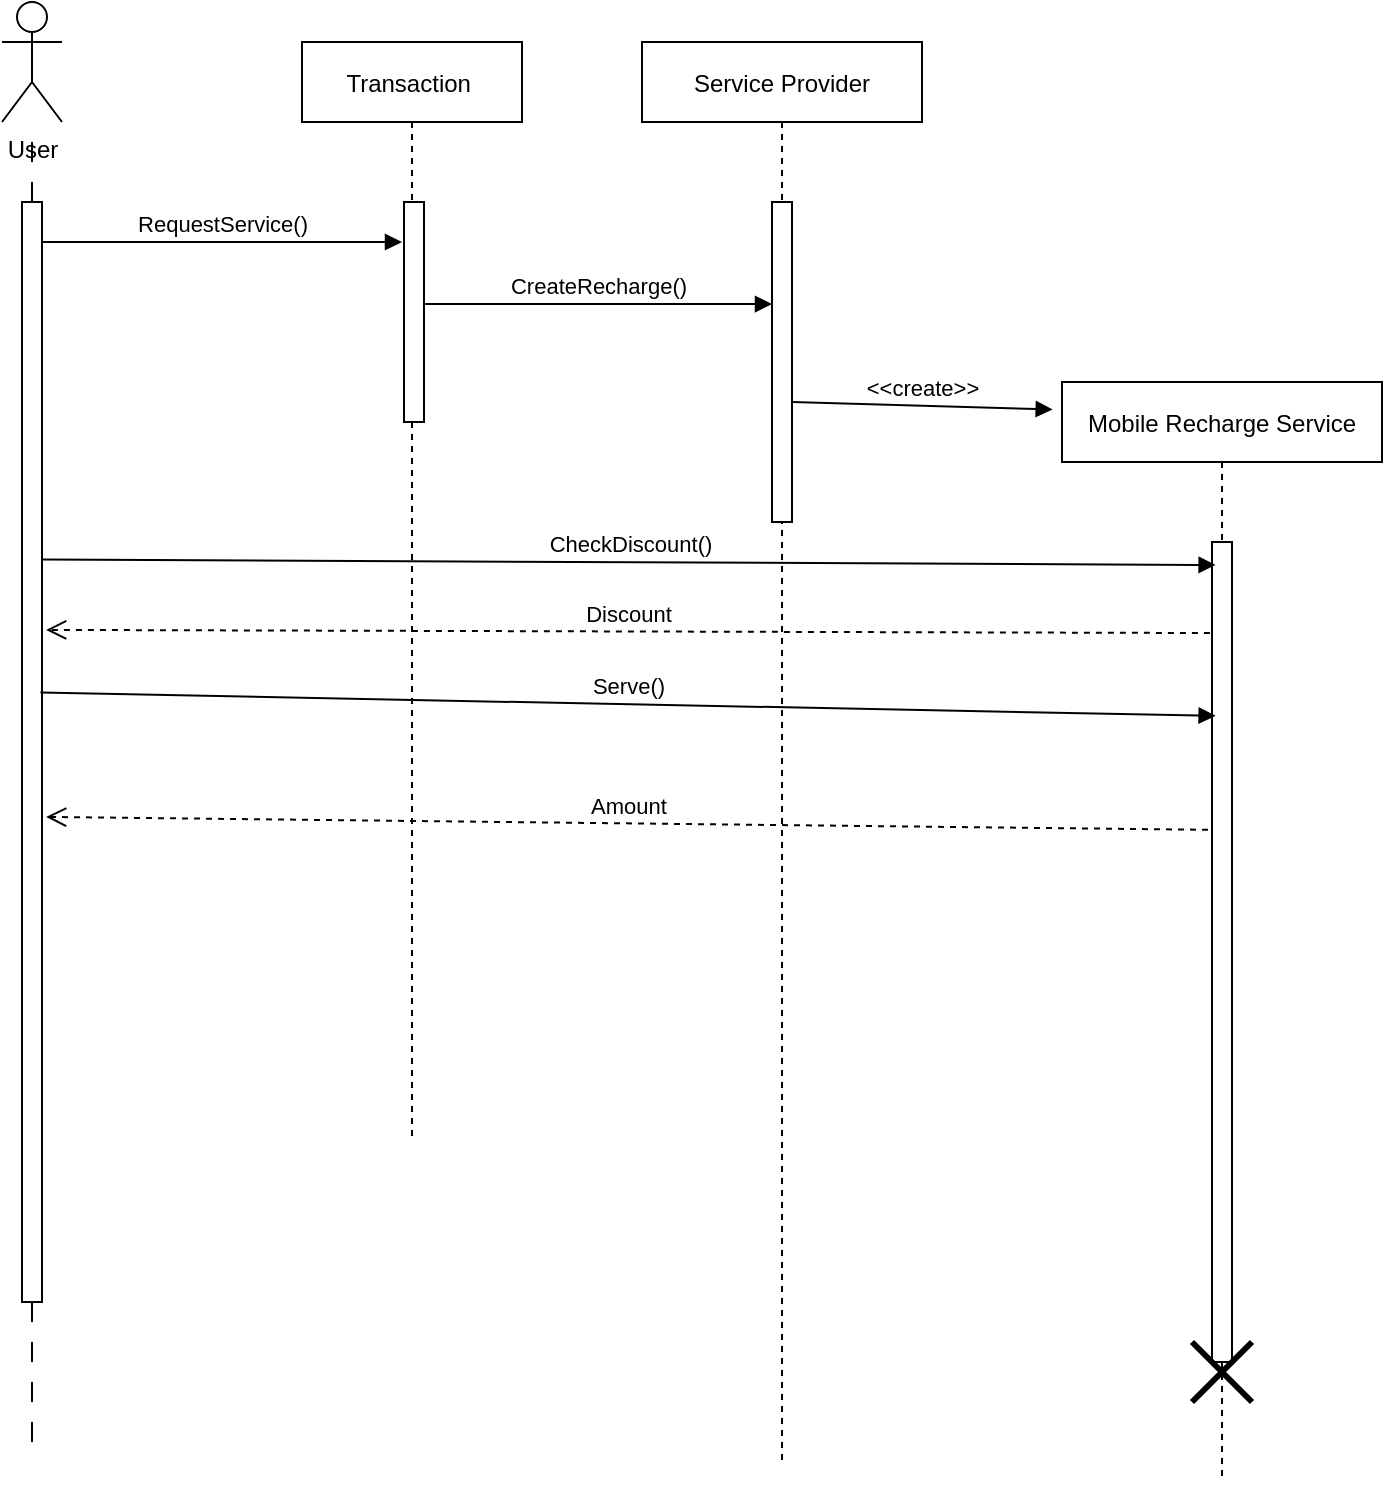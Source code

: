 <mxfile version="16.5.1" type="device"><diagram id="kgpKYQtTHZ0yAKxKKP6v" name="Page-1"><mxGraphModel dx="964" dy="614" grid="1" gridSize="10" guides="1" tooltips="1" connect="1" arrows="1" fold="1" page="1" pageScale="1" pageWidth="850" pageHeight="1100" math="0" shadow="0"><root><mxCell id="0"/><mxCell id="1" parent="0"/><mxCell id="USPlII6aeZLne-Gv1yyN-12" value="" style="endArrow=none;startArrow=none;endFill=0;startFill=0;endSize=8;html=1;verticalAlign=bottom;dashed=1;labelBackgroundColor=none;dashPattern=10 10;rounded=0;" edge="1" parent="1" target="USPlII6aeZLne-Gv1yyN-11"><mxGeometry width="160" relative="1" as="geometry"><mxPoint x="345" y="780" as="sourcePoint"/><mxPoint x="195" y="130" as="targetPoint"/></mxGeometry></mxCell><mxCell id="USPlII6aeZLne-Gv1yyN-8" value="User" style="shape=umlActor;verticalLabelPosition=bottom;verticalAlign=top;html=1;" vertex="1" parent="1"><mxGeometry x="330" y="60" width="30" height="60" as="geometry"/></mxCell><mxCell id="USPlII6aeZLne-Gv1yyN-10" value="" style="endArrow=none;startArrow=none;endFill=0;startFill=0;endSize=8;html=1;verticalAlign=bottom;dashed=1;labelBackgroundColor=none;dashPattern=10 10;rounded=0;" edge="1" parent="1" source="USPlII6aeZLne-Gv1yyN-11" target="USPlII6aeZLne-Gv1yyN-8"><mxGeometry width="160" relative="1" as="geometry"><mxPoint x="195" y="430" as="sourcePoint"/><mxPoint x="195" y="140" as="targetPoint"/></mxGeometry></mxCell><mxCell id="USPlII6aeZLne-Gv1yyN-11" value="" style="points=[];perimeter=orthogonalPerimeter;rounded=0;shadow=0;strokeWidth=1;" vertex="1" parent="1"><mxGeometry x="340" y="160" width="10" height="550" as="geometry"/></mxCell><mxCell id="USPlII6aeZLne-Gv1yyN-35" value="Transaction " style="shape=umlLifeline;perimeter=lifelinePerimeter;container=1;collapsible=0;recursiveResize=0;rounded=0;shadow=0;strokeWidth=1;" vertex="1" parent="1"><mxGeometry x="480" y="80" width="110" height="550" as="geometry"/></mxCell><mxCell id="USPlII6aeZLne-Gv1yyN-36" value="" style="points=[];perimeter=orthogonalPerimeter;rounded=0;shadow=0;strokeWidth=1;" vertex="1" parent="USPlII6aeZLne-Gv1yyN-35"><mxGeometry x="51" y="80" width="10" height="110" as="geometry"/></mxCell><mxCell id="USPlII6aeZLne-Gv1yyN-37" value="Service Provider" style="shape=umlLifeline;perimeter=lifelinePerimeter;container=1;collapsible=0;recursiveResize=0;rounded=0;shadow=0;strokeWidth=1;" vertex="1" parent="1"><mxGeometry x="650" y="80" width="140" height="710" as="geometry"/></mxCell><mxCell id="USPlII6aeZLne-Gv1yyN-38" value="" style="points=[];perimeter=orthogonalPerimeter;rounded=0;shadow=0;strokeWidth=1;" vertex="1" parent="USPlII6aeZLne-Gv1yyN-37"><mxGeometry x="65" y="80" width="10" height="160" as="geometry"/></mxCell><mxCell id="USPlII6aeZLne-Gv1yyN-49" value="&amp;lt;&amp;lt;create&amp;gt;&amp;gt;" style="html=1;verticalAlign=bottom;endArrow=block;rounded=0;entryX=-0.029;entryY=0.025;entryDx=0;entryDy=0;entryPerimeter=0;" edge="1" parent="USPlII6aeZLne-Gv1yyN-37" target="USPlII6aeZLne-Gv1yyN-47"><mxGeometry width="80" relative="1" as="geometry"><mxPoint x="75" y="180" as="sourcePoint"/><mxPoint x="155" y="180" as="targetPoint"/></mxGeometry></mxCell><mxCell id="USPlII6aeZLne-Gv1yyN-39" value="RequestService()" style="html=1;verticalAlign=bottom;endArrow=block;rounded=0;" edge="1" parent="1"><mxGeometry width="80" relative="1" as="geometry"><mxPoint x="350" y="180.0" as="sourcePoint"/><mxPoint x="530" y="180" as="targetPoint"/></mxGeometry></mxCell><mxCell id="USPlII6aeZLne-Gv1yyN-40" value="CreateRecharge()" style="html=1;verticalAlign=bottom;endArrow=block;rounded=0;exitX=1.057;exitY=0.791;exitDx=0;exitDy=0;exitPerimeter=0;" edge="1" parent="1"><mxGeometry width="80" relative="1" as="geometry"><mxPoint x="541.57" y="211.04" as="sourcePoint"/><mxPoint x="715" y="211.04" as="targetPoint"/></mxGeometry></mxCell><mxCell id="USPlII6aeZLne-Gv1yyN-47" value="Mobile Recharge Service" style="shape=umlLifeline;perimeter=lifelinePerimeter;container=1;collapsible=0;recursiveResize=0;rounded=0;shadow=0;strokeWidth=1;" vertex="1" parent="1"><mxGeometry x="860" y="250" width="160" height="550" as="geometry"/></mxCell><mxCell id="USPlII6aeZLne-Gv1yyN-48" value="" style="points=[];perimeter=orthogonalPerimeter;rounded=0;shadow=0;strokeWidth=1;" vertex="1" parent="USPlII6aeZLne-Gv1yyN-47"><mxGeometry x="75" y="80" width="10" height="410" as="geometry"/></mxCell><mxCell id="USPlII6aeZLne-Gv1yyN-54" value="" style="shape=umlDestroy;whiteSpace=wrap;html=1;strokeWidth=3;" vertex="1" parent="USPlII6aeZLne-Gv1yyN-47"><mxGeometry x="65" y="480" width="30" height="30" as="geometry"/></mxCell><mxCell id="USPlII6aeZLne-Gv1yyN-50" value="CheckDiscount()" style="html=1;verticalAlign=bottom;endArrow=block;rounded=0;exitX=1.014;exitY=0.325;exitDx=0;exitDy=0;exitPerimeter=0;entryX=0.181;entryY=0.028;entryDx=0;entryDy=0;entryPerimeter=0;" edge="1" parent="1" source="USPlII6aeZLne-Gv1yyN-11" target="USPlII6aeZLne-Gv1yyN-48"><mxGeometry width="80" relative="1" as="geometry"><mxPoint x="750" y="440" as="sourcePoint"/><mxPoint x="830" y="440" as="targetPoint"/></mxGeometry></mxCell><mxCell id="USPlII6aeZLne-Gv1yyN-51" value="Discount" style="html=1;verticalAlign=bottom;endArrow=open;dashed=1;endSize=8;rounded=0;exitX=-0.105;exitY=0.111;exitDx=0;exitDy=0;exitPerimeter=0;entryX=1.205;entryY=0.389;entryDx=0;entryDy=0;entryPerimeter=0;" edge="1" parent="1" source="USPlII6aeZLne-Gv1yyN-48" target="USPlII6aeZLne-Gv1yyN-11"><mxGeometry relative="1" as="geometry"><mxPoint x="830" y="440" as="sourcePoint"/><mxPoint x="750" y="440" as="targetPoint"/></mxGeometry></mxCell><mxCell id="USPlII6aeZLne-Gv1yyN-52" value="Serve()" style="html=1;verticalAlign=bottom;endArrow=block;rounded=0;exitX=0.919;exitY=0.446;exitDx=0;exitDy=0;exitPerimeter=0;entryX=0.181;entryY=0.212;entryDx=0;entryDy=0;entryPerimeter=0;" edge="1" parent="1" source="USPlII6aeZLne-Gv1yyN-11" target="USPlII6aeZLne-Gv1yyN-48"><mxGeometry width="80" relative="1" as="geometry"><mxPoint x="750" y="440" as="sourcePoint"/><mxPoint x="830" y="440" as="targetPoint"/></mxGeometry></mxCell><mxCell id="USPlII6aeZLne-Gv1yyN-53" value="Amount" style="html=1;verticalAlign=bottom;endArrow=open;dashed=1;endSize=8;rounded=0;exitX=-0.2;exitY=0.351;exitDx=0;exitDy=0;exitPerimeter=0;entryX=1.205;entryY=0.559;entryDx=0;entryDy=0;entryPerimeter=0;" edge="1" parent="1" source="USPlII6aeZLne-Gv1yyN-48" target="USPlII6aeZLne-Gv1yyN-11"><mxGeometry relative="1" as="geometry"><mxPoint x="830" y="440" as="sourcePoint"/><mxPoint x="750" y="440" as="targetPoint"/></mxGeometry></mxCell></root></mxGraphModel></diagram></mxfile>